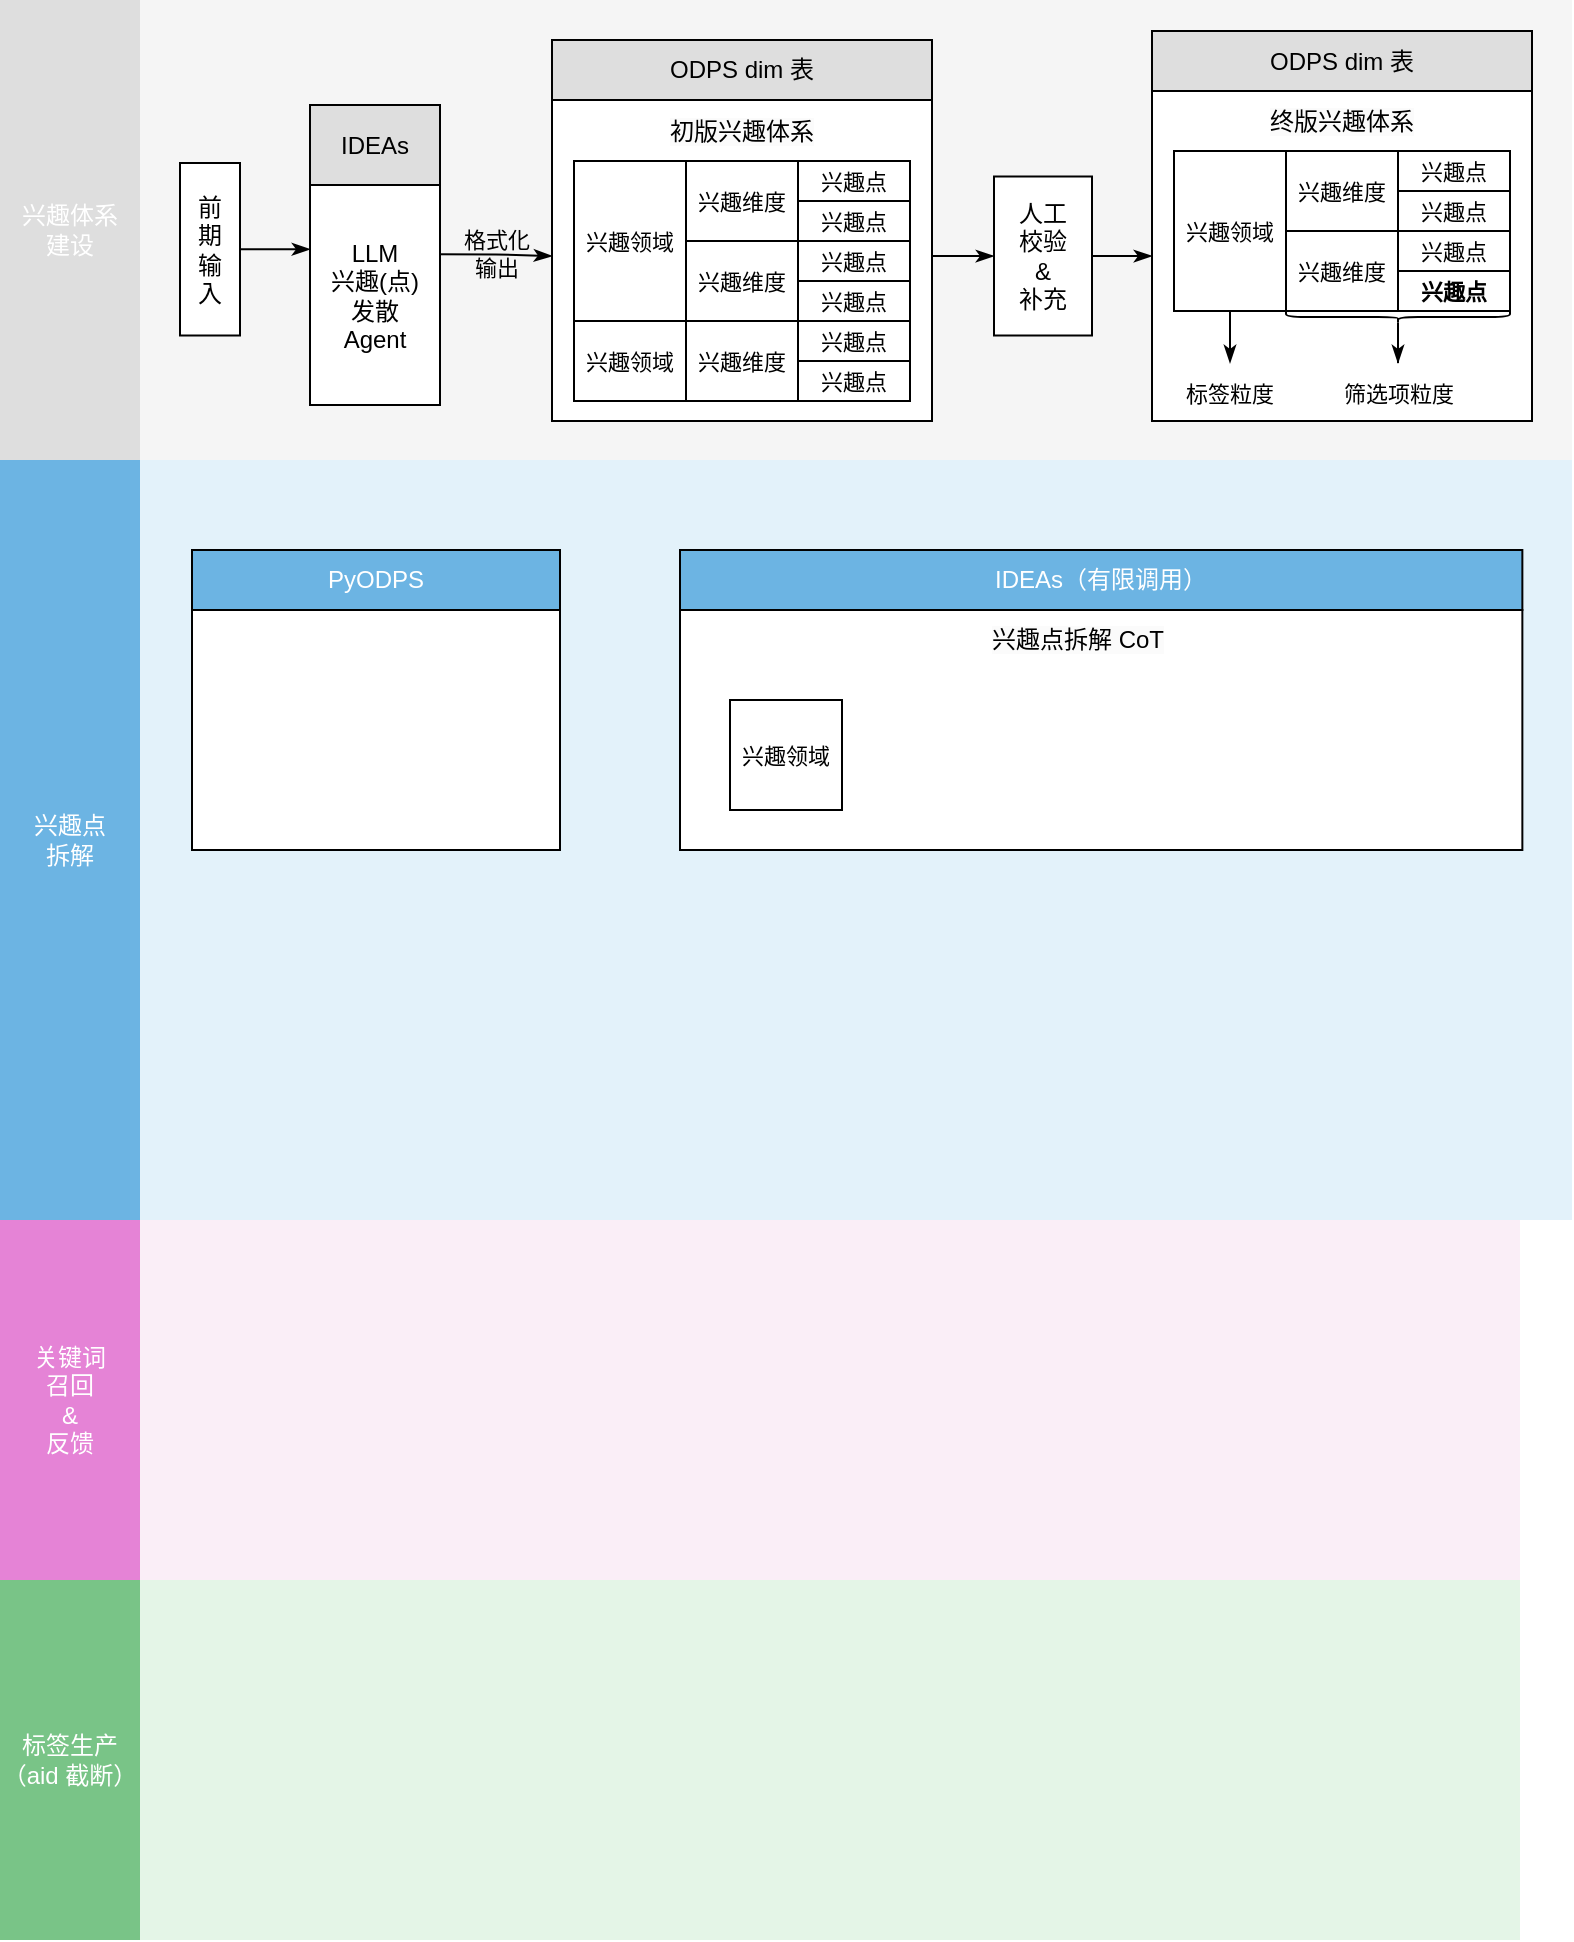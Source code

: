<mxfile version="24.8.6">
  <diagram name="第 1 页" id="VoQEFsDsQSayohb0JOBL">
    <mxGraphModel dx="1060" dy="556" grid="1" gridSize="10" guides="1" tooltips="1" connect="1" arrows="1" fold="1" page="1" pageScale="1" pageWidth="827" pageHeight="1169" math="0" shadow="0">
      <root>
        <mxCell id="0" />
        <mxCell id="1" parent="0" />
        <mxCell id="u1aqPMmCXMGFX70TY736-70" value="" style="group" parent="1" vertex="1" connectable="0">
          <mxGeometry x="34" y="240" width="786" height="380" as="geometry" />
        </mxCell>
        <mxCell id="u1aqPMmCXMGFX70TY736-41" value="" style="rounded=0;whiteSpace=wrap;html=1;fillColor=#E3F2FA;strokeColor=none;fillStyle=auto;" parent="u1aqPMmCXMGFX70TY736-70" vertex="1">
          <mxGeometry width="786" height="380" as="geometry" />
        </mxCell>
        <mxCell id="u1aqPMmCXMGFX70TY736-42" value="兴趣点&lt;div&gt;拆解&lt;/div&gt;" style="rounded=0;whiteSpace=wrap;html=1;strokeColor=none;fillColor=#6CB4E3;fontColor=#FFFFFF;" parent="u1aqPMmCXMGFX70TY736-70" vertex="1">
          <mxGeometry width="70" height="380" as="geometry" />
        </mxCell>
        <mxCell id="u1aqPMmCXMGFX70TY736-69" value="IDEAs（有限调用）" style="rounded=0;whiteSpace=wrap;html=1;strokeColor=default;fillColor=#6CB4E3;fontColor=#FFFFFF;" parent="u1aqPMmCXMGFX70TY736-70" vertex="1">
          <mxGeometry x="340" y="45" width="421.18" height="30" as="geometry" />
        </mxCell>
        <mxCell id="u1aqPMmCXMGFX70TY736-47" value="" style="rounded=0;whiteSpace=wrap;html=1;" parent="u1aqPMmCXMGFX70TY736-70" vertex="1">
          <mxGeometry x="340" y="75" width="421.18" height="120" as="geometry" />
        </mxCell>
        <mxCell id="u1aqPMmCXMGFX70TY736-48" value="&lt;span style=&quot;font-size: 12px; background-color: rgb(251, 251, 251);&quot;&gt;兴趣点拆解 CoT&lt;/span&gt;" style="text;html=1;align=center;verticalAlign=middle;whiteSpace=wrap;rounded=0;fontFamily=Helvetica;fontSize=11;fontColor=default;labelBackgroundColor=default;" parent="u1aqPMmCXMGFX70TY736-70" vertex="1">
          <mxGeometry x="469.79" y="75" width="138.067" height="30" as="geometry" />
        </mxCell>
        <mxCell id="u1aqPMmCXMGFX70TY736-71" value="PyODPS" style="rounded=0;whiteSpace=wrap;html=1;strokeColor=default;fillColor=#6CB4E3;fontColor=#FFFFFF;" parent="u1aqPMmCXMGFX70TY736-70" vertex="1">
          <mxGeometry x="96" y="45" width="184" height="30" as="geometry" />
        </mxCell>
        <mxCell id="u1aqPMmCXMGFX70TY736-72" value="" style="rounded=0;whiteSpace=wrap;html=1;" parent="u1aqPMmCXMGFX70TY736-70" vertex="1">
          <mxGeometry x="96" y="75" width="184" height="120" as="geometry" />
        </mxCell>
        <mxCell id="u1aqPMmCXMGFX70TY736-94" value="兴趣领域" style="rounded=0;whiteSpace=wrap;html=1;fontFamily=Helvetica;fontSize=11;fontColor=default;labelBackgroundColor=default;" parent="u1aqPMmCXMGFX70TY736-70" vertex="1">
          <mxGeometry x="365" y="120" width="56" height="55" as="geometry" />
        </mxCell>
        <mxCell id="u1aqPMmCXMGFX70TY736-66" value="" style="group" parent="1" vertex="1" connectable="0">
          <mxGeometry x="34" y="10" width="786" height="230" as="geometry" />
        </mxCell>
        <mxCell id="u1aqPMmCXMGFX70TY736-4" value="" style="rounded=0;whiteSpace=wrap;html=1;fillColor=#f5f5f5;fontColor=#333333;strokeColor=none;" parent="u1aqPMmCXMGFX70TY736-66" vertex="1">
          <mxGeometry width="786" height="230.0" as="geometry" />
        </mxCell>
        <mxCell id="u1aqPMmCXMGFX70TY736-3" value="兴趣体系&lt;div&gt;建设&lt;/div&gt;" style="rounded=0;whiteSpace=wrap;html=1;strokeColor=none;fillColor=#DEDEDE;fontColor=#FFFFFF;" parent="u1aqPMmCXMGFX70TY736-66" vertex="1">
          <mxGeometry width="70" height="230.0" as="geometry" />
        </mxCell>
        <mxCell id="u1aqPMmCXMGFX70TY736-68" value="ODPS dim 表" style="rounded=0;whiteSpace=wrap;html=1;strokeColor=default;fillColor=#DEDEDE;fontColor=#000000;" parent="u1aqPMmCXMGFX70TY736-66" vertex="1">
          <mxGeometry x="576" y="15.5" width="190" height="30" as="geometry" />
        </mxCell>
        <mxCell id="u1aqPMmCXMGFX70TY736-26" value="" style="rounded=0;whiteSpace=wrap;html=1;" parent="u1aqPMmCXMGFX70TY736-66" vertex="1">
          <mxGeometry x="576" y="45.5" width="190" height="165" as="geometry" />
        </mxCell>
        <mxCell id="u1aqPMmCXMGFX70TY736-27" value="&lt;span style=&quot;font-size: 12px; background-color: rgb(251, 251, 251);&quot;&gt;终版兴趣体系&lt;/span&gt;" style="text;html=1;align=center;verticalAlign=middle;whiteSpace=wrap;rounded=0;fontFamily=Helvetica;fontSize=11;fontColor=default;labelBackgroundColor=default;" parent="u1aqPMmCXMGFX70TY736-66" vertex="1">
          <mxGeometry x="579.25" y="45.5" width="183.5" height="30" as="geometry" />
        </mxCell>
        <mxCell id="u1aqPMmCXMGFX70TY736-50" value="" style="edgeStyle=orthogonalEdgeStyle;shape=connector;rounded=0;orthogonalLoop=1;jettySize=auto;html=1;strokeColor=default;align=center;verticalAlign=middle;fontFamily=Helvetica;fontSize=11;fontColor=default;labelBackgroundColor=default;endArrow=classicThin;endFill=1;" parent="u1aqPMmCXMGFX70TY736-66" source="u1aqPMmCXMGFX70TY736-28" target="u1aqPMmCXMGFX70TY736-51" edge="1">
          <mxGeometry relative="1" as="geometry">
            <mxPoint x="615" y="185.5" as="targetPoint" />
          </mxGeometry>
        </mxCell>
        <mxCell id="u1aqPMmCXMGFX70TY736-28" value="兴趣领域" style="rounded=0;whiteSpace=wrap;html=1;fontFamily=Helvetica;fontSize=11;fontColor=default;labelBackgroundColor=default;" parent="u1aqPMmCXMGFX70TY736-66" vertex="1">
          <mxGeometry x="587" y="75.5" width="56" height="80" as="geometry" />
        </mxCell>
        <mxCell id="u1aqPMmCXMGFX70TY736-29" value="兴趣维度" style="rounded=0;whiteSpace=wrap;html=1;fontFamily=Helvetica;fontSize=11;fontColor=default;labelBackgroundColor=default;" parent="u1aqPMmCXMGFX70TY736-66" vertex="1">
          <mxGeometry x="643" y="75.5" width="56" height="40" as="geometry" />
        </mxCell>
        <mxCell id="u1aqPMmCXMGFX70TY736-30" value="兴趣点" style="rounded=0;whiteSpace=wrap;html=1;fontFamily=Helvetica;fontSize=11;fontColor=default;labelBackgroundColor=default;" parent="u1aqPMmCXMGFX70TY736-66" vertex="1">
          <mxGeometry x="699" y="75.5" width="56" height="20" as="geometry" />
        </mxCell>
        <mxCell id="u1aqPMmCXMGFX70TY736-31" value="兴趣维度" style="rounded=0;whiteSpace=wrap;html=1;fontFamily=Helvetica;fontSize=11;fontColor=default;labelBackgroundColor=default;" parent="u1aqPMmCXMGFX70TY736-66" vertex="1">
          <mxGeometry x="643" y="115.5" width="56" height="40" as="geometry" />
        </mxCell>
        <mxCell id="u1aqPMmCXMGFX70TY736-32" value="兴趣点" style="rounded=0;whiteSpace=wrap;html=1;fontFamily=Helvetica;fontSize=11;fontColor=default;labelBackgroundColor=default;" parent="u1aqPMmCXMGFX70TY736-66" vertex="1">
          <mxGeometry x="699" y="95.5" width="56" height="20" as="geometry" />
        </mxCell>
        <mxCell id="u1aqPMmCXMGFX70TY736-33" value="兴趣点" style="rounded=0;whiteSpace=wrap;html=1;fontFamily=Helvetica;fontSize=11;fontColor=default;labelBackgroundColor=default;" parent="u1aqPMmCXMGFX70TY736-66" vertex="1">
          <mxGeometry x="699" y="115.5" width="56" height="20" as="geometry" />
        </mxCell>
        <mxCell id="u1aqPMmCXMGFX70TY736-34" value="兴趣点" style="rounded=0;whiteSpace=wrap;html=1;fontFamily=Helvetica;fontSize=11;fontColor=default;labelBackgroundColor=default;fontStyle=1" parent="u1aqPMmCXMGFX70TY736-66" vertex="1">
          <mxGeometry x="699" y="135.5" width="56" height="20" as="geometry" />
        </mxCell>
        <mxCell id="u1aqPMmCXMGFX70TY736-51" value="标签粒度" style="text;html=1;align=center;verticalAlign=middle;whiteSpace=wrap;rounded=0;fontFamily=Helvetica;fontSize=11;fontColor=default;labelBackgroundColor=none;fillColor=none;" parent="u1aqPMmCXMGFX70TY736-66" vertex="1">
          <mxGeometry x="585" y="181.5" width="60" height="30" as="geometry" />
        </mxCell>
        <mxCell id="u1aqPMmCXMGFX70TY736-56" value="" style="edgeStyle=orthogonalEdgeStyle;shape=connector;rounded=0;orthogonalLoop=1;jettySize=auto;html=1;strokeColor=default;align=center;verticalAlign=middle;fontFamily=Helvetica;fontSize=11;fontColor=default;labelBackgroundColor=default;endArrow=classicThin;endFill=1;entryX=0.5;entryY=0;entryDx=0;entryDy=0;" parent="u1aqPMmCXMGFX70TY736-66" source="u1aqPMmCXMGFX70TY736-52" target="u1aqPMmCXMGFX70TY736-55" edge="1">
          <mxGeometry relative="1" as="geometry" />
        </mxCell>
        <mxCell id="u1aqPMmCXMGFX70TY736-52" value="" style="shape=curlyBracket;whiteSpace=wrap;html=1;rounded=1;flipH=1;labelPosition=right;verticalLabelPosition=middle;align=left;verticalAlign=middle;fontFamily=Helvetica;fontSize=11;fontColor=default;labelBackgroundColor=default;rotation=90;" parent="u1aqPMmCXMGFX70TY736-66" vertex="1">
          <mxGeometry x="696" y="102.5" width="6" height="112" as="geometry" />
        </mxCell>
        <mxCell id="u1aqPMmCXMGFX70TY736-55" value="筛选项&lt;span style=&quot;background-color: initial;&quot;&gt;粒度&lt;/span&gt;" style="text;html=1;align=center;verticalAlign=middle;whiteSpace=wrap;rounded=0;fontFamily=Helvetica;fontSize=11;fontColor=default;labelBackgroundColor=none;fillColor=none;" parent="u1aqPMmCXMGFX70TY736-66" vertex="1">
          <mxGeometry x="667.5" y="181.5" width="63" height="30" as="geometry" />
        </mxCell>
        <mxCell id="u1aqPMmCXMGFX70TY736-8" value="人&lt;span style=&quot;background-color: initial;&quot;&gt;工&lt;/span&gt;&lt;div&gt;&lt;span style=&quot;background-color: initial;&quot;&gt;校&lt;/span&gt;&lt;span style=&quot;background-color: initial;&quot;&gt;验&lt;/span&gt;&lt;div&gt;&amp;amp;&lt;/div&gt;&lt;div&gt;补&lt;span style=&quot;background-color: initial;&quot;&gt;充&lt;/span&gt;&lt;/div&gt;&lt;/div&gt;" style="rounded=0;whiteSpace=wrap;html=1;" parent="u1aqPMmCXMGFX70TY736-66" vertex="1">
          <mxGeometry x="497" y="88.25" width="49" height="79.5" as="geometry" />
        </mxCell>
        <mxCell id="u1aqPMmCXMGFX70TY736-35" style="edgeStyle=orthogonalEdgeStyle;shape=connector;rounded=0;orthogonalLoop=1;jettySize=auto;html=1;entryX=0;entryY=0.5;entryDx=0;entryDy=0;strokeColor=default;align=center;verticalAlign=middle;fontFamily=Helvetica;fontSize=11;fontColor=default;labelBackgroundColor=default;endArrow=classicThin;endFill=1;" parent="u1aqPMmCXMGFX70TY736-66" source="u1aqPMmCXMGFX70TY736-8" target="u1aqPMmCXMGFX70TY736-26" edge="1">
          <mxGeometry relative="1" as="geometry" />
        </mxCell>
        <mxCell id="u1aqPMmCXMGFX70TY736-5" value="前&lt;div&gt;期&lt;/div&gt;&lt;div&gt;输&lt;/div&gt;&lt;div&gt;入&lt;/div&gt;" style="rounded=0;whiteSpace=wrap;html=1;" parent="u1aqPMmCXMGFX70TY736-66" vertex="1">
          <mxGeometry x="90" y="81.5" width="30" height="86.25" as="geometry" />
        </mxCell>
        <mxCell id="u1aqPMmCXMGFX70TY736-7" value="" style="edgeStyle=orthogonalEdgeStyle;rounded=0;orthogonalLoop=1;jettySize=auto;html=1;endArrow=classicThin;endFill=1;" parent="1" source="u1aqPMmCXMGFX70TY736-5" target="u1aqPMmCXMGFX70TY736-6" edge="1">
          <mxGeometry relative="1" as="geometry">
            <Array as="points">
              <mxPoint x="190" y="137" />
              <mxPoint x="190" y="137" />
            </Array>
          </mxGeometry>
        </mxCell>
        <mxCell id="u1aqPMmCXMGFX70TY736-12" value="格式化&lt;div&gt;输出&lt;/div&gt;" style="edgeStyle=orthogonalEdgeStyle;shape=connector;rounded=0;orthogonalLoop=1;jettySize=auto;html=1;entryX=0;entryY=0.5;entryDx=0;entryDy=0;strokeColor=default;align=center;verticalAlign=middle;fontFamily=Helvetica;fontSize=11;fontColor=default;labelBackgroundColor=none;endArrow=classicThin;endFill=1;exitX=0.988;exitY=0.315;exitDx=0;exitDy=0;exitPerimeter=0;" parent="1" source="u1aqPMmCXMGFX70TY736-6" target="u1aqPMmCXMGFX70TY736-10" edge="1">
          <mxGeometry relative="1" as="geometry" />
        </mxCell>
        <mxCell id="u1aqPMmCXMGFX70TY736-13" style="edgeStyle=orthogonalEdgeStyle;shape=connector;rounded=0;orthogonalLoop=1;jettySize=auto;html=1;strokeColor=default;align=center;verticalAlign=middle;fontFamily=Helvetica;fontSize=11;fontColor=default;labelBackgroundColor=default;endArrow=classicThin;endFill=1;" parent="1" source="u1aqPMmCXMGFX70TY736-10" target="u1aqPMmCXMGFX70TY736-8" edge="1">
          <mxGeometry relative="1" as="geometry" />
        </mxCell>
        <mxCell id="u1aqPMmCXMGFX70TY736-10" value="" style="rounded=0;whiteSpace=wrap;html=1;" parent="1" vertex="1">
          <mxGeometry x="310" y="55.5" width="190" height="165" as="geometry" />
        </mxCell>
        <mxCell id="u1aqPMmCXMGFX70TY736-11" value="&lt;span style=&quot;font-size: 12px; background-color: rgb(251, 251, 251);&quot;&gt;初版兴趣体系&lt;/span&gt;" style="text;html=1;align=center;verticalAlign=middle;whiteSpace=wrap;rounded=0;fontFamily=Helvetica;fontSize=11;fontColor=default;labelBackgroundColor=default;" parent="1" vertex="1">
          <mxGeometry x="316.12" y="60.5" width="177.75" height="30" as="geometry" />
        </mxCell>
        <mxCell id="u1aqPMmCXMGFX70TY736-14" value="兴趣领域" style="rounded=0;whiteSpace=wrap;html=1;fontFamily=Helvetica;fontSize=11;fontColor=default;labelBackgroundColor=default;" parent="1" vertex="1">
          <mxGeometry x="321" y="90.5" width="56" height="80" as="geometry" />
        </mxCell>
        <mxCell id="u1aqPMmCXMGFX70TY736-15" value="兴趣维度" style="rounded=0;whiteSpace=wrap;html=1;fontFamily=Helvetica;fontSize=11;fontColor=default;labelBackgroundColor=default;" parent="1" vertex="1">
          <mxGeometry x="377" y="90.5" width="56" height="40" as="geometry" />
        </mxCell>
        <mxCell id="u1aqPMmCXMGFX70TY736-16" value="兴趣点" style="rounded=0;whiteSpace=wrap;html=1;fontFamily=Helvetica;fontSize=11;fontColor=default;labelBackgroundColor=default;" parent="1" vertex="1">
          <mxGeometry x="433" y="90.5" width="56" height="20" as="geometry" />
        </mxCell>
        <mxCell id="u1aqPMmCXMGFX70TY736-21" value="兴趣维度" style="rounded=0;whiteSpace=wrap;html=1;fontFamily=Helvetica;fontSize=11;fontColor=default;labelBackgroundColor=default;" parent="1" vertex="1">
          <mxGeometry x="377" y="130.5" width="56" height="40" as="geometry" />
        </mxCell>
        <mxCell id="u1aqPMmCXMGFX70TY736-22" value="兴趣点" style="rounded=0;whiteSpace=wrap;html=1;fontFamily=Helvetica;fontSize=11;fontColor=default;labelBackgroundColor=default;" parent="1" vertex="1">
          <mxGeometry x="433" y="110.5" width="56" height="20" as="geometry" />
        </mxCell>
        <mxCell id="u1aqPMmCXMGFX70TY736-23" value="兴趣点" style="rounded=0;whiteSpace=wrap;html=1;fontFamily=Helvetica;fontSize=11;fontColor=default;labelBackgroundColor=default;" parent="1" vertex="1">
          <mxGeometry x="433" y="130.5" width="56" height="20" as="geometry" />
        </mxCell>
        <mxCell id="u1aqPMmCXMGFX70TY736-24" value="兴趣点" style="rounded=0;whiteSpace=wrap;html=1;fontFamily=Helvetica;fontSize=11;fontColor=default;labelBackgroundColor=default;" parent="1" vertex="1">
          <mxGeometry x="433" y="150.5" width="56" height="20" as="geometry" />
        </mxCell>
        <mxCell id="u1aqPMmCXMGFX70TY736-38" value="" style="rounded=0;whiteSpace=wrap;html=1;fillColor=#E4F5E7;strokeColor=none;" parent="1" vertex="1">
          <mxGeometry x="34" y="800" width="760" height="180" as="geometry" />
        </mxCell>
        <mxCell id="u1aqPMmCXMGFX70TY736-39" value="标签生产&lt;div&gt;（aid 截断）&lt;/div&gt;" style="rounded=0;whiteSpace=wrap;html=1;strokeColor=none;fillColor=#79C487;fontColor=#FFFFFF;" parent="1" vertex="1">
          <mxGeometry x="34" y="800" width="70" height="180" as="geometry" />
        </mxCell>
        <mxCell id="u1aqPMmCXMGFX70TY736-43" value="" style="rounded=0;whiteSpace=wrap;html=1;fillColor=#FAEEF7;strokeColor=none;" parent="1" vertex="1">
          <mxGeometry x="34" y="620" width="760" height="180" as="geometry" />
        </mxCell>
        <mxCell id="u1aqPMmCXMGFX70TY736-44" value="关键词&lt;div&gt;召回&lt;div&gt;&amp;amp;&lt;/div&gt;&lt;div&gt;反馈&lt;/div&gt;&lt;/div&gt;" style="rounded=0;whiteSpace=wrap;html=1;strokeColor=none;fillColor=#E583D6;fontColor=#FFFFFF;" parent="1" vertex="1">
          <mxGeometry x="34" y="620" width="70" height="180" as="geometry" />
        </mxCell>
        <mxCell id="u1aqPMmCXMGFX70TY736-58" value="兴趣维度" style="rounded=0;whiteSpace=wrap;html=1;fontFamily=Helvetica;fontSize=11;fontColor=default;labelBackgroundColor=default;" parent="1" vertex="1">
          <mxGeometry x="377" y="170.5" width="56" height="40" as="geometry" />
        </mxCell>
        <mxCell id="u1aqPMmCXMGFX70TY736-59" value="兴趣领域" style="rounded=0;whiteSpace=wrap;html=1;fontFamily=Helvetica;fontSize=11;fontColor=default;labelBackgroundColor=default;" parent="1" vertex="1">
          <mxGeometry x="321" y="170.5" width="56" height="40" as="geometry" />
        </mxCell>
        <mxCell id="u1aqPMmCXMGFX70TY736-60" value="兴趣点" style="rounded=0;whiteSpace=wrap;html=1;fontFamily=Helvetica;fontSize=11;fontColor=default;labelBackgroundColor=default;" parent="1" vertex="1">
          <mxGeometry x="433" y="170.5" width="56" height="20" as="geometry" />
        </mxCell>
        <mxCell id="u1aqPMmCXMGFX70TY736-61" value="兴趣点" style="rounded=0;whiteSpace=wrap;html=1;fontFamily=Helvetica;fontSize=11;fontColor=default;labelBackgroundColor=default;" parent="1" vertex="1">
          <mxGeometry x="433" y="190.5" width="56" height="20" as="geometry" />
        </mxCell>
        <mxCell id="u1aqPMmCXMGFX70TY736-64" value="" style="group" parent="1" vertex="1" connectable="0">
          <mxGeometry x="189" y="62.5" width="65" height="150" as="geometry" />
        </mxCell>
        <mxCell id="u1aqPMmCXMGFX70TY736-6" value="LLM&lt;div&gt;兴趣(点)&lt;div&gt;发散&lt;/div&gt;&lt;/div&gt;&lt;div&gt;Agent&lt;/div&gt;" style="rounded=0;whiteSpace=wrap;html=1;" parent="u1aqPMmCXMGFX70TY736-64" vertex="1">
          <mxGeometry y="40" width="65" height="110" as="geometry" />
        </mxCell>
        <mxCell id="u1aqPMmCXMGFX70TY736-63" value="IDEAs" style="rounded=0;whiteSpace=wrap;html=1;strokeColor=default;fillColor=#DEDEDE;fontColor=#000000;" parent="u1aqPMmCXMGFX70TY736-64" vertex="1">
          <mxGeometry width="65" height="40" as="geometry" />
        </mxCell>
        <mxCell id="u1aqPMmCXMGFX70TY736-65" value="ODPS dim 表" style="rounded=0;whiteSpace=wrap;html=1;strokeColor=default;fillColor=#DEDEDE;fontColor=#000000;" parent="1" vertex="1">
          <mxGeometry x="310" y="30" width="190" height="30" as="geometry" />
        </mxCell>
      </root>
    </mxGraphModel>
  </diagram>
</mxfile>
